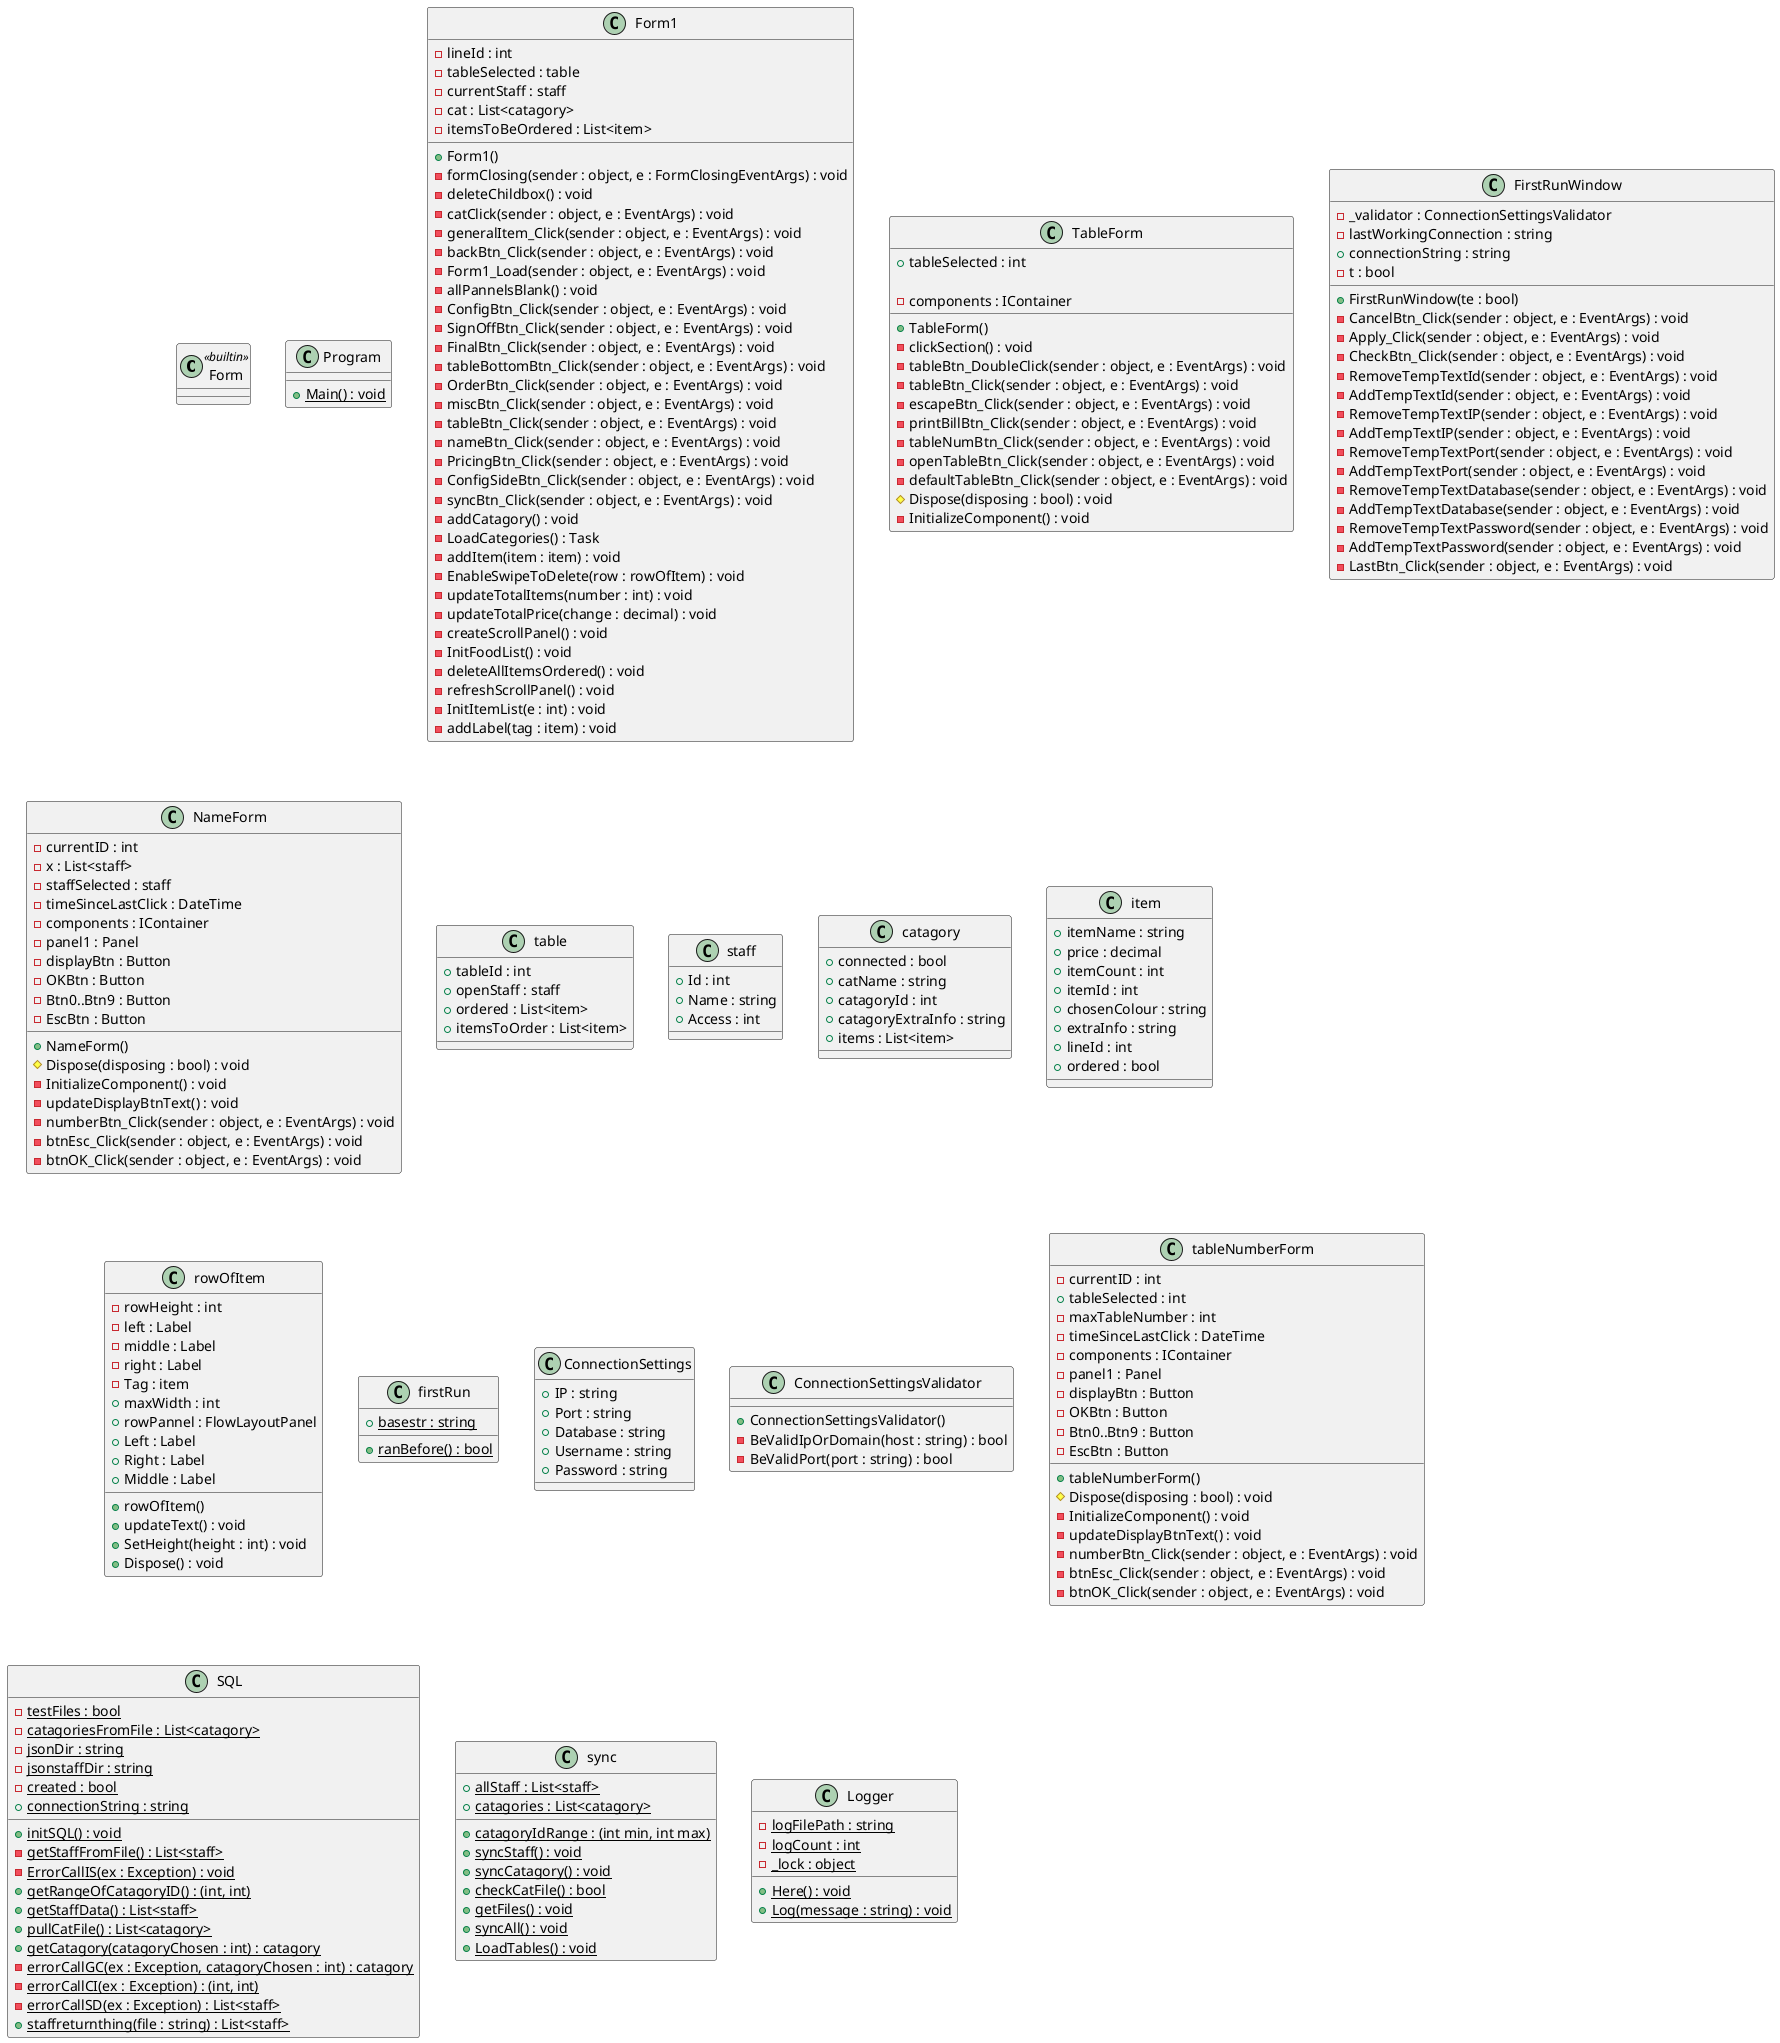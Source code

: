 ﻿@startuml
class Form <<builtin>>

class Program {
  
  + {static} Main() : void
}

class Form1 {
  - lineId : int
  - tableSelected : table
  - currentStaff : staff
  - cat : List<catagory>
  - itemsToBeOrdered : List<item>
  
  + Form1()
  - formClosing(sender : object, e : FormClosingEventArgs) : void
  - deleteChildbox() : void
  - catClick(sender : object, e : EventArgs) : void
  - generalItem_Click(sender : object, e : EventArgs) : void
  - backBtn_Click(sender : object, e : EventArgs) : void
  - Form1_Load(sender : object, e : EventArgs) : void
  - allPannelsBlank() : void
  - ConfigBtn_Click(sender : object, e : EventArgs) : void
  - SignOffBtn_Click(sender : object, e : EventArgs) : void
  - FinalBtn_Click(sender : object, e : EventArgs) : void
  - tableBottomBtn_Click(sender : object, e : EventArgs) : void
  - OrderBtn_Click(sender : object, e : EventArgs) : void
  - miscBtn_Click(sender : object, e : EventArgs) : void
  - tableBtn_Click(sender : object, e : EventArgs) : void
  - nameBtn_Click(sender : object, e : EventArgs) : void
  - PricingBtn_Click(sender : object, e : EventArgs) : void
  - ConfigSideBtn_Click(sender : object, e : EventArgs) : void
  - syncBtn_Click(sender : object, e : EventArgs) : void
  - addCatagory() : void
  - LoadCategories() : Task
  - addItem(item : item) : void
  - EnableSwipeToDelete(row : rowOfItem) : void
  - updateTotalItems(number : int) : void
  - updateTotalPrice(change : decimal) : void
  - createScrollPanel() : void
  - InitFoodList() : void
  - deleteAllItemsOrdered() : void
  - refreshScrollPanel() : void
  - InitItemList(e : int) : void
  - addLabel(tag : item) : void
}

class TableForm {
  + tableSelected : int
  
  + TableForm()
  - clickSection() : void
  - tableBtn_DoubleClick(sender : object, e : EventArgs) : void
  - tableBtn_Click(sender : object, e : EventArgs) : void
  - escapeBtn_Click(sender : object, e : EventArgs) : void
  - printBillBtn_Click(sender : object, e : EventArgs) : void
  - tableNumBtn_Click(sender : object, e : EventArgs) : void
  - openTableBtn_Click(sender : object, e : EventArgs) : void
  - defaultTableBtn_Click(sender : object, e : EventArgs) : void
  # Dispose(disposing : bool) : void
  - InitializeComponent() : void
  - {field} components : IContainer
}

class FirstRunWindow {
  - _validator : ConnectionSettingsValidator
  - lastWorkingConnection : string
  + connectionString : string
  - t : bool
  
  + FirstRunWindow(te : bool)
  - CancelBtn_Click(sender : object, e : EventArgs) : void
  - Apply_Click(sender : object, e : EventArgs) : void
  - CheckBtn_Click(sender : object, e : EventArgs) : void
  - RemoveTempTextId(sender : object, e : EventArgs) : void
  - AddTempTextId(sender : object, e : EventArgs) : void
  - RemoveTempTextIP(sender : object, e : EventArgs) : void
  - AddTempTextIP(sender : object, e : EventArgs) : void
  - RemoveTempTextPort(sender : object, e : EventArgs) : void
  - AddTempTextPort(sender : object, e : EventArgs) : void
  - RemoveTempTextDatabase(sender : object, e : EventArgs) : void
  - AddTempTextDatabase(sender : object, e : EventArgs) : void
  - RemoveTempTextPassword(sender : object, e : EventArgs) : void
  - AddTempTextPassword(sender : object, e : EventArgs) : void
  - LastBtn_Click(sender : object, e : EventArgs) : void
}

class NameForm {
  - currentID : int
  - x : List<staff>
  - staffSelected : staff
  - timeSinceLastClick : DateTime
  - components : IContainer
  - panel1 : Panel
  - displayBtn : Button
  - OKBtn : Button
  - Btn0..Btn9 : Button
  - EscBtn : Button
  
  + NameForm()
  # Dispose(disposing : bool) : void
  - InitializeComponent() : void
  - updateDisplayBtnText() : void
  - numberBtn_Click(sender : object, e : EventArgs) : void
  - btnEsc_Click(sender : object, e : EventArgs) : void
  - btnOK_Click(sender : object, e : EventArgs) : void
}

class table {
  + tableId : int
  + openStaff : staff
  + ordered : List<item>
  + itemsToOrder : List<item>
}

class staff {
  + Id : int
  + Name : string
  + Access : int
}

class catagory {
  + connected : bool
  + catName : string
  + catagoryId : int
  + catagoryExtraInfo : string
  + items : List<item>
}

class item {
  + itemName : string
  + price : decimal
  + itemCount : int
  + itemId : int
  + chosenColour : string
  + extraInfo : string
  + lineId : int
  + ordered : bool
}

class rowOfItem {
  - rowHeight : int
  - left : Label
  - middle : Label
  - right : Label
  - Tag : item
  + maxWidth : int
  + rowPannel : FlowLayoutPanel
  + Left : Label
  + Right : Label
  + Middle : Label
  + rowOfItem()
  + updateText() : void
  + SetHeight(height : int) : void
  + Dispose() : void
}

class firstRun {
  + {static} basestr : string
  + {static} ranBefore() : bool
}

class ConnectionSettings {
  + IP : string
  + Port : string
  + Database : string
  + Username : string
  + Password : string
}

class ConnectionSettingsValidator {
  + ConnectionSettingsValidator()
  - BeValidIpOrDomain(host : string) : bool
  - BeValidPort(port : string) : bool
}

class tableNumberForm {
  - currentID : int
  + tableSelected : int
  - maxTableNumber : int
  - timeSinceLastClick : DateTime
  - components : IContainer
  - panel1 : Panel
  - displayBtn : Button
  - OKBtn : Button
  - Btn0..Btn9 : Button
  - EscBtn : Button
  
  + tableNumberForm()
  # Dispose(disposing : bool) : void
  - InitializeComponent() : void
  - updateDisplayBtnText() : void
  - numberBtn_Click(sender : object, e : EventArgs) : void
  - btnEsc_Click(sender : object, e : EventArgs) : void
  - btnOK_Click(sender : object, e : EventArgs) : void
}

class SQL {
  - {static} testFiles : bool
  - {static} catagoriesFromFile : List<catagory>
  - {static} jsonDir : string
  - {static} jsonstaffDir : string
  - {static} created : bool
  + {static} connectionString : string

  + {static} initSQL() : void
  - {static} getStaffFromFile() : List<staff>
  - {static} ErrorCallIS(ex : Exception) : void
  + {static} getRangeOfCatagoryID() : (int, int)
  + {static} getStaffData() : List<staff>
  + {static} pullCatFile() : List<catagory>
  + {static} getCatagory(catagoryChosen : int) : catagory
  - {static} errorCallGC(ex : Exception, catagoryChosen : int) : catagory
  - {static} errorCallCI(ex : Exception) : (int, int)
  - {static} errorCallSD(ex : Exception) : List<staff>
  + {static} staffreturnthing(file : string) : List<staff>
}

class sync {
  + {static} catagoryIdRange : (int min, int max)
  + {static} allStaff : List<staff>
  + {static} catagories : List<catagory>
  
  + {static} syncStaff() : void
  + {static} syncCatagory() : void
  + {static} checkCatFile() : bool
  + {static} getFiles() : void
  + {static} syncAll() : void
  + {static} LoadTables() : void
}


class Logger {
  - {static} logFilePath : string
  - {static} logCount : int
  - {static} _lock : object
  
  + {static} Here() : void
  + {static} Log(message : string) : void
}


@enduml